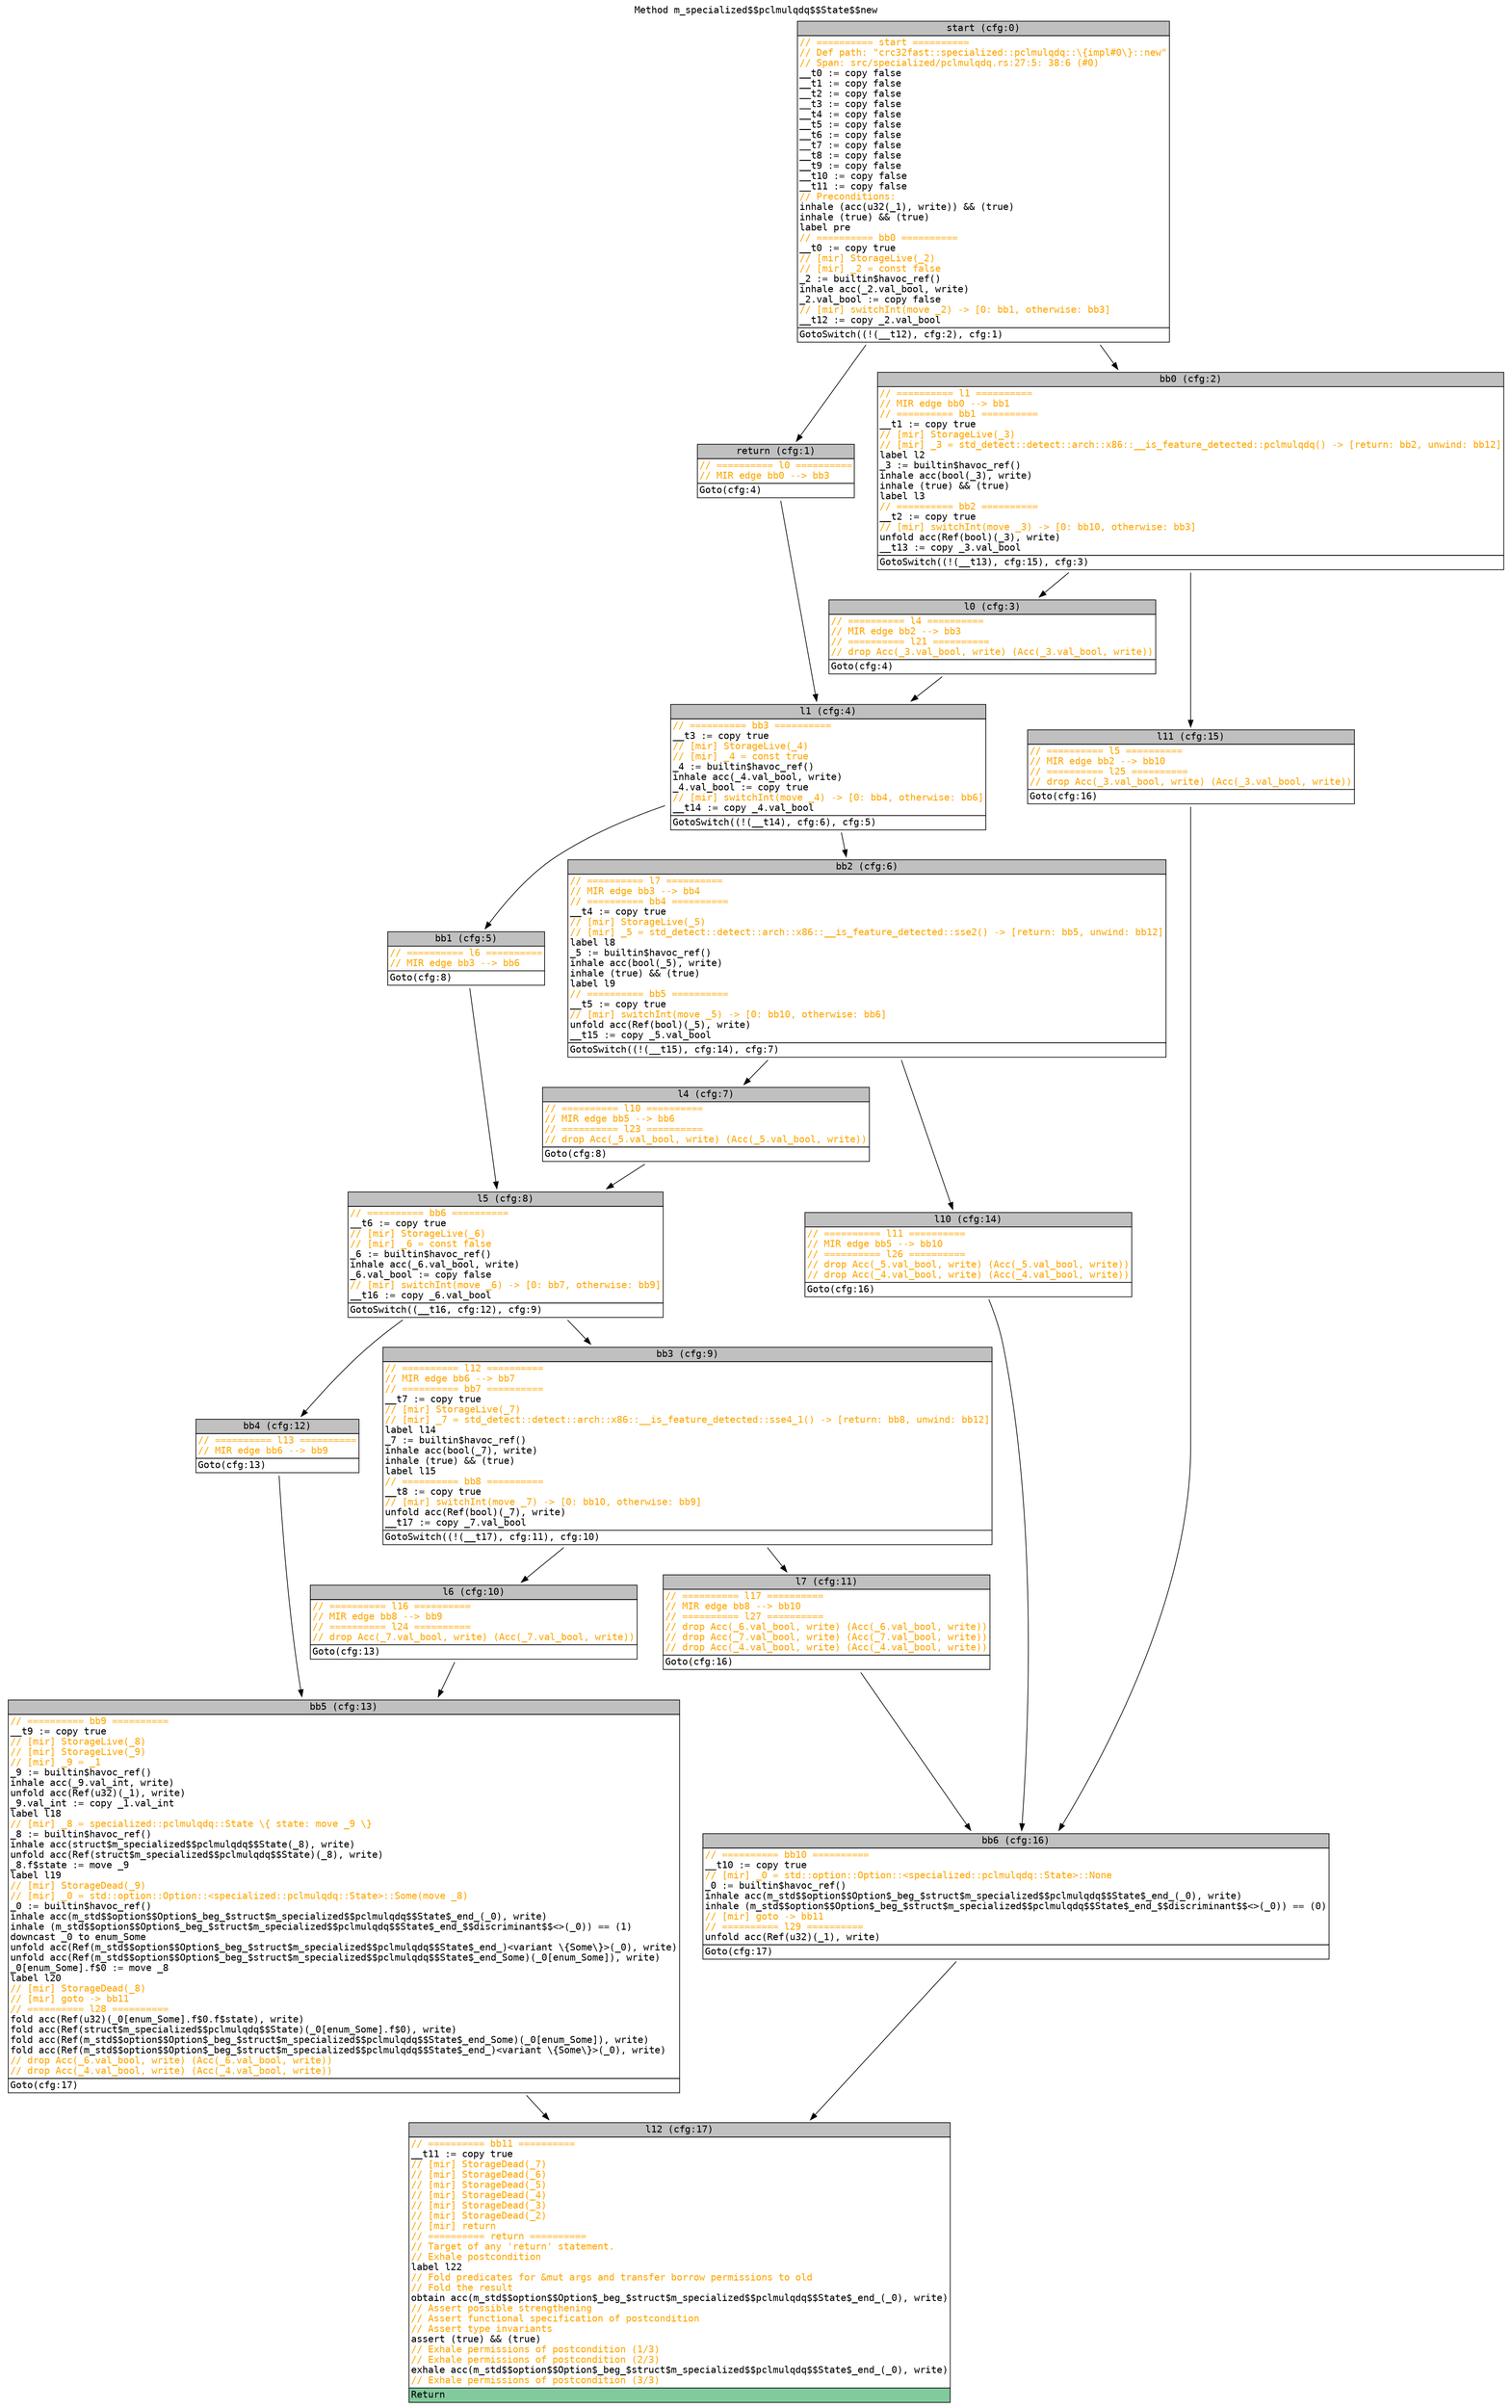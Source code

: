 digraph CFG {
graph [fontname=monospace];
node [fontname=monospace];
edge [fontname=monospace];
labelloc="t";
label="Method m_specialized$$pclmulqdq$$State$$new";
"block_start" [shape=none,label=<<table border="0" cellborder="1" cellspacing="0"><tr><td bgcolor="gray" align="center">start (cfg:0)</td></tr><tr><td align="left" balign="left"><font color="orange">// ========== start ==========</font><br/><font color="orange">// Def path: "crc32fast::specialized::pclmulqdq::\{impl#0\}::new"</font><br/><font color="orange">// Span: src/specialized/pclmulqdq.rs:27:5: 38:6 (#0)</font><br/>__t0 := copy false<br/>__t1 := copy false<br/>__t2 := copy false<br/>__t3 := copy false<br/>__t4 := copy false<br/>__t5 := copy false<br/>__t6 := copy false<br/>__t7 := copy false<br/>__t8 := copy false<br/>__t9 := copy false<br/>__t10 := copy false<br/>__t11 := copy false<br/><font color="orange">// Preconditions:</font><br/>inhale (acc(u32(_1), write)) &amp;&amp; (true)<br/>inhale (true) &amp;&amp; (true)<br/>label pre<br/><font color="orange">// ========== bb0 ==========</font><br/>__t0 := copy true<br/><font color="orange">// [mir] StorageLive(_2)</font><br/><font color="orange">// [mir] _2 = const false</font><br/>_2 := builtin$havoc_ref()<br/>inhale acc(_2.val_bool, write)<br/>_2.val_bool := copy false<br/><font color="orange">// [mir] switchInt(move _2) -&gt; [0: bb1, otherwise: bb3]</font><br/>__t12 := copy _2.val_bool</td></tr><tr><td align="left">GotoSwitch((!(__t12), cfg:2), cfg:1)<br/></td></tr></table>>];
"block_return" [shape=none,label=<<table border="0" cellborder="1" cellspacing="0"><tr><td bgcolor="gray" align="center">return (cfg:1)</td></tr><tr><td align="left" balign="left"><font color="orange">// ========== l0 ==========</font><br/><font color="orange">// MIR edge bb0 --&gt; bb3</font></td></tr><tr><td align="left">Goto(cfg:4)<br/></td></tr></table>>];
"block_bb0" [shape=none,label=<<table border="0" cellborder="1" cellspacing="0"><tr><td bgcolor="gray" align="center">bb0 (cfg:2)</td></tr><tr><td align="left" balign="left"><font color="orange">// ========== l1 ==========</font><br/><font color="orange">// MIR edge bb0 --&gt; bb1</font><br/><font color="orange">// ========== bb1 ==========</font><br/>__t1 := copy true<br/><font color="orange">// [mir] StorageLive(_3)</font><br/><font color="orange">// [mir] _3 = std_detect::detect::arch::x86::__is_feature_detected::pclmulqdq() -&gt; [return: bb2, unwind: bb12]</font><br/>label l2<br/>_3 := builtin$havoc_ref()<br/>inhale acc(bool(_3), write)<br/>inhale (true) &amp;&amp; (true)<br/>label l3<br/><font color="orange">// ========== bb2 ==========</font><br/>__t2 := copy true<br/><font color="orange">// [mir] switchInt(move _3) -&gt; [0: bb10, otherwise: bb3]</font><br/>unfold acc(Ref(bool)(_3), write)<br/>__t13 := copy _3.val_bool</td></tr><tr><td align="left">GotoSwitch((!(__t13), cfg:15), cfg:3)<br/></td></tr></table>>];
"block_l0" [shape=none,label=<<table border="0" cellborder="1" cellspacing="0"><tr><td bgcolor="gray" align="center">l0 (cfg:3)</td></tr><tr><td align="left" balign="left"><font color="orange">// ========== l4 ==========</font><br/><font color="orange">// MIR edge bb2 --&gt; bb3</font><br/><font color="orange">// ========== l21 ==========</font><br/><font color="orange">// drop Acc(_3.val_bool, write) (Acc(_3.val_bool, write))</font></td></tr><tr><td align="left">Goto(cfg:4)<br/></td></tr></table>>];
"block_l1" [shape=none,label=<<table border="0" cellborder="1" cellspacing="0"><tr><td bgcolor="gray" align="center">l1 (cfg:4)</td></tr><tr><td align="left" balign="left"><font color="orange">// ========== bb3 ==========</font><br/>__t3 := copy true<br/><font color="orange">// [mir] StorageLive(_4)</font><br/><font color="orange">// [mir] _4 = const true</font><br/>_4 := builtin$havoc_ref()<br/>inhale acc(_4.val_bool, write)<br/>_4.val_bool := copy true<br/><font color="orange">// [mir] switchInt(move _4) -&gt; [0: bb4, otherwise: bb6]</font><br/>__t14 := copy _4.val_bool</td></tr><tr><td align="left">GotoSwitch((!(__t14), cfg:6), cfg:5)<br/></td></tr></table>>];
"block_bb1" [shape=none,label=<<table border="0" cellborder="1" cellspacing="0"><tr><td bgcolor="gray" align="center">bb1 (cfg:5)</td></tr><tr><td align="left" balign="left"><font color="orange">// ========== l6 ==========</font><br/><font color="orange">// MIR edge bb3 --&gt; bb6</font></td></tr><tr><td align="left">Goto(cfg:8)<br/></td></tr></table>>];
"block_bb2" [shape=none,label=<<table border="0" cellborder="1" cellspacing="0"><tr><td bgcolor="gray" align="center">bb2 (cfg:6)</td></tr><tr><td align="left" balign="left"><font color="orange">// ========== l7 ==========</font><br/><font color="orange">// MIR edge bb3 --&gt; bb4</font><br/><font color="orange">// ========== bb4 ==========</font><br/>__t4 := copy true<br/><font color="orange">// [mir] StorageLive(_5)</font><br/><font color="orange">// [mir] _5 = std_detect::detect::arch::x86::__is_feature_detected::sse2() -&gt; [return: bb5, unwind: bb12]</font><br/>label l8<br/>_5 := builtin$havoc_ref()<br/>inhale acc(bool(_5), write)<br/>inhale (true) &amp;&amp; (true)<br/>label l9<br/><font color="orange">// ========== bb5 ==========</font><br/>__t5 := copy true<br/><font color="orange">// [mir] switchInt(move _5) -&gt; [0: bb10, otherwise: bb6]</font><br/>unfold acc(Ref(bool)(_5), write)<br/>__t15 := copy _5.val_bool</td></tr><tr><td align="left">GotoSwitch((!(__t15), cfg:14), cfg:7)<br/></td></tr></table>>];
"block_l4" [shape=none,label=<<table border="0" cellborder="1" cellspacing="0"><tr><td bgcolor="gray" align="center">l4 (cfg:7)</td></tr><tr><td align="left" balign="left"><font color="orange">// ========== l10 ==========</font><br/><font color="orange">// MIR edge bb5 --&gt; bb6</font><br/><font color="orange">// ========== l23 ==========</font><br/><font color="orange">// drop Acc(_5.val_bool, write) (Acc(_5.val_bool, write))</font></td></tr><tr><td align="left">Goto(cfg:8)<br/></td></tr></table>>];
"block_l5" [shape=none,label=<<table border="0" cellborder="1" cellspacing="0"><tr><td bgcolor="gray" align="center">l5 (cfg:8)</td></tr><tr><td align="left" balign="left"><font color="orange">// ========== bb6 ==========</font><br/>__t6 := copy true<br/><font color="orange">// [mir] StorageLive(_6)</font><br/><font color="orange">// [mir] _6 = const false</font><br/>_6 := builtin$havoc_ref()<br/>inhale acc(_6.val_bool, write)<br/>_6.val_bool := copy false<br/><font color="orange">// [mir] switchInt(move _6) -&gt; [0: bb7, otherwise: bb9]</font><br/>__t16 := copy _6.val_bool</td></tr><tr><td align="left">GotoSwitch((__t16, cfg:12), cfg:9)<br/></td></tr></table>>];
"block_bb3" [shape=none,label=<<table border="0" cellborder="1" cellspacing="0"><tr><td bgcolor="gray" align="center">bb3 (cfg:9)</td></tr><tr><td align="left" balign="left"><font color="orange">// ========== l12 ==========</font><br/><font color="orange">// MIR edge bb6 --&gt; bb7</font><br/><font color="orange">// ========== bb7 ==========</font><br/>__t7 := copy true<br/><font color="orange">// [mir] StorageLive(_7)</font><br/><font color="orange">// [mir] _7 = std_detect::detect::arch::x86::__is_feature_detected::sse4_1() -&gt; [return: bb8, unwind: bb12]</font><br/>label l14<br/>_7 := builtin$havoc_ref()<br/>inhale acc(bool(_7), write)<br/>inhale (true) &amp;&amp; (true)<br/>label l15<br/><font color="orange">// ========== bb8 ==========</font><br/>__t8 := copy true<br/><font color="orange">// [mir] switchInt(move _7) -&gt; [0: bb10, otherwise: bb9]</font><br/>unfold acc(Ref(bool)(_7), write)<br/>__t17 := copy _7.val_bool</td></tr><tr><td align="left">GotoSwitch((!(__t17), cfg:11), cfg:10)<br/></td></tr></table>>];
"block_l6" [shape=none,label=<<table border="0" cellborder="1" cellspacing="0"><tr><td bgcolor="gray" align="center">l6 (cfg:10)</td></tr><tr><td align="left" balign="left"><font color="orange">// ========== l16 ==========</font><br/><font color="orange">// MIR edge bb8 --&gt; bb9</font><br/><font color="orange">// ========== l24 ==========</font><br/><font color="orange">// drop Acc(_7.val_bool, write) (Acc(_7.val_bool, write))</font></td></tr><tr><td align="left">Goto(cfg:13)<br/></td></tr></table>>];
"block_l7" [shape=none,label=<<table border="0" cellborder="1" cellspacing="0"><tr><td bgcolor="gray" align="center">l7 (cfg:11)</td></tr><tr><td align="left" balign="left"><font color="orange">// ========== l17 ==========</font><br/><font color="orange">// MIR edge bb8 --&gt; bb10</font><br/><font color="orange">// ========== l27 ==========</font><br/><font color="orange">// drop Acc(_6.val_bool, write) (Acc(_6.val_bool, write))</font><br/><font color="orange">// drop Acc(_7.val_bool, write) (Acc(_7.val_bool, write))</font><br/><font color="orange">// drop Acc(_4.val_bool, write) (Acc(_4.val_bool, write))</font></td></tr><tr><td align="left">Goto(cfg:16)<br/></td></tr></table>>];
"block_bb4" [shape=none,label=<<table border="0" cellborder="1" cellspacing="0"><tr><td bgcolor="gray" align="center">bb4 (cfg:12)</td></tr><tr><td align="left" balign="left"><font color="orange">// ========== l13 ==========</font><br/><font color="orange">// MIR edge bb6 --&gt; bb9</font></td></tr><tr><td align="left">Goto(cfg:13)<br/></td></tr></table>>];
"block_bb5" [shape=none,label=<<table border="0" cellborder="1" cellspacing="0"><tr><td bgcolor="gray" align="center">bb5 (cfg:13)</td></tr><tr><td align="left" balign="left"><font color="orange">// ========== bb9 ==========</font><br/>__t9 := copy true<br/><font color="orange">// [mir] StorageLive(_8)</font><br/><font color="orange">// [mir] StorageLive(_9)</font><br/><font color="orange">// [mir] _9 = _1</font><br/>_9 := builtin$havoc_ref()<br/>inhale acc(_9.val_int, write)<br/>unfold acc(Ref(u32)(_1), write)<br/>_9.val_int := copy _1.val_int<br/>label l18<br/><font color="orange">// [mir] _8 = specialized::pclmulqdq::State \{ state: move _9 \}</font><br/>_8 := builtin$havoc_ref()<br/>inhale acc(struct$m_specialized$$pclmulqdq$$State(_8), write)<br/>unfold acc(Ref(struct$m_specialized$$pclmulqdq$$State)(_8), write)<br/>_8.f$state := move _9<br/>label l19<br/><font color="orange">// [mir] StorageDead(_9)</font><br/><font color="orange">// [mir] _0 = std::option::Option::&lt;specialized::pclmulqdq::State&gt;::Some(move _8)</font><br/>_0 := builtin$havoc_ref()<br/>inhale acc(m_std$$option$$Option$_beg_$struct$m_specialized$$pclmulqdq$$State$_end_(_0), write)<br/>inhale (m_std$$option$$Option$_beg_$struct$m_specialized$$pclmulqdq$$State$_end_$$discriminant$$&lt;&gt;(_0)) == (1)<br/>downcast _0 to enum_Some<br/>unfold acc(Ref(m_std$$option$$Option$_beg_$struct$m_specialized$$pclmulqdq$$State$_end_)&lt;variant \{Some\}&gt;(_0), write)<br/>unfold acc(Ref(m_std$$option$$Option$_beg_$struct$m_specialized$$pclmulqdq$$State$_end_Some)(_0[enum_Some]), write)<br/>_0[enum_Some].f$0 := move _8<br/>label l20<br/><font color="orange">// [mir] StorageDead(_8)</font><br/><font color="orange">// [mir] goto -&gt; bb11</font><br/><font color="orange">// ========== l28 ==========</font><br/>fold acc(Ref(u32)(_0[enum_Some].f$0.f$state), write)<br/>fold acc(Ref(struct$m_specialized$$pclmulqdq$$State)(_0[enum_Some].f$0), write)<br/>fold acc(Ref(m_std$$option$$Option$_beg_$struct$m_specialized$$pclmulqdq$$State$_end_Some)(_0[enum_Some]), write)<br/>fold acc(Ref(m_std$$option$$Option$_beg_$struct$m_specialized$$pclmulqdq$$State$_end_)&lt;variant \{Some\}&gt;(_0), write)<br/><font color="orange">// drop Acc(_6.val_bool, write) (Acc(_6.val_bool, write))</font><br/><font color="orange">// drop Acc(_4.val_bool, write) (Acc(_4.val_bool, write))</font></td></tr><tr><td align="left">Goto(cfg:17)<br/></td></tr></table>>];
"block_l10" [shape=none,label=<<table border="0" cellborder="1" cellspacing="0"><tr><td bgcolor="gray" align="center">l10 (cfg:14)</td></tr><tr><td align="left" balign="left"><font color="orange">// ========== l11 ==========</font><br/><font color="orange">// MIR edge bb5 --&gt; bb10</font><br/><font color="orange">// ========== l26 ==========</font><br/><font color="orange">// drop Acc(_5.val_bool, write) (Acc(_5.val_bool, write))</font><br/><font color="orange">// drop Acc(_4.val_bool, write) (Acc(_4.val_bool, write))</font></td></tr><tr><td align="left">Goto(cfg:16)<br/></td></tr></table>>];
"block_l11" [shape=none,label=<<table border="0" cellborder="1" cellspacing="0"><tr><td bgcolor="gray" align="center">l11 (cfg:15)</td></tr><tr><td align="left" balign="left"><font color="orange">// ========== l5 ==========</font><br/><font color="orange">// MIR edge bb2 --&gt; bb10</font><br/><font color="orange">// ========== l25 ==========</font><br/><font color="orange">// drop Acc(_3.val_bool, write) (Acc(_3.val_bool, write))</font></td></tr><tr><td align="left">Goto(cfg:16)<br/></td></tr></table>>];
"block_bb6" [shape=none,label=<<table border="0" cellborder="1" cellspacing="0"><tr><td bgcolor="gray" align="center">bb6 (cfg:16)</td></tr><tr><td align="left" balign="left"><font color="orange">// ========== bb10 ==========</font><br/>__t10 := copy true<br/><font color="orange">// [mir] _0 = std::option::Option::&lt;specialized::pclmulqdq::State&gt;::None</font><br/>_0 := builtin$havoc_ref()<br/>inhale acc(m_std$$option$$Option$_beg_$struct$m_specialized$$pclmulqdq$$State$_end_(_0), write)<br/>inhale (m_std$$option$$Option$_beg_$struct$m_specialized$$pclmulqdq$$State$_end_$$discriminant$$&lt;&gt;(_0)) == (0)<br/><font color="orange">// [mir] goto -&gt; bb11</font><br/><font color="orange">// ========== l29 ==========</font><br/>unfold acc(Ref(u32)(_1), write)</td></tr><tr><td align="left">Goto(cfg:17)<br/></td></tr></table>>];
"block_l12" [shape=none,label=<<table border="0" cellborder="1" cellspacing="0"><tr><td bgcolor="gray" align="center">l12 (cfg:17)</td></tr><tr><td align="left" balign="left"><font color="orange">// ========== bb11 ==========</font><br/>__t11 := copy true<br/><font color="orange">// [mir] StorageDead(_7)</font><br/><font color="orange">// [mir] StorageDead(_6)</font><br/><font color="orange">// [mir] StorageDead(_5)</font><br/><font color="orange">// [mir] StorageDead(_4)</font><br/><font color="orange">// [mir] StorageDead(_3)</font><br/><font color="orange">// [mir] StorageDead(_2)</font><br/><font color="orange">// [mir] return</font><br/><font color="orange">// ========== return ==========</font><br/><font color="orange">// Target of any 'return' statement.</font><br/><font color="orange">// Exhale postcondition</font><br/>label l22<br/><font color="orange">// Fold predicates for &amp;mut args and transfer borrow permissions to old</font><br/><font color="orange">// Fold the result</font><br/>obtain acc(m_std$$option$$Option$_beg_$struct$m_specialized$$pclmulqdq$$State$_end_(_0), write)<br/><font color="orange">// Assert possible strengthening</font><br/><font color="orange">// Assert functional specification of postcondition</font><br/><font color="orange">// Assert type invariants</font><br/>assert (true) &amp;&amp; (true)<br/><font color="orange">// Exhale permissions of postcondition (1/3)</font><br/><font color="orange">// Exhale permissions of postcondition (2/3)</font><br/>exhale acc(m_std$$option$$Option$_beg_$struct$m_specialized$$pclmulqdq$$State$_end_(_0), write)<br/><font color="orange">// Exhale permissions of postcondition (3/3)</font></td></tr><tr><td align="left" bgcolor="#82CA9D">Return<br/></td></tr></table>>];
"block_start" -> "block_bb0";
"block_start" -> "block_return";
"block_return" -> "block_l1";
"block_bb0" -> "block_l11";
"block_bb0" -> "block_l0";
"block_l0" -> "block_l1";
"block_l1" -> "block_bb2";
"block_l1" -> "block_bb1";
"block_bb1" -> "block_l5";
"block_bb2" -> "block_l10";
"block_bb2" -> "block_l4";
"block_l4" -> "block_l5";
"block_l5" -> "block_bb4";
"block_l5" -> "block_bb3";
"block_bb3" -> "block_l7";
"block_bb3" -> "block_l6";
"block_l6" -> "block_bb5";
"block_l7" -> "block_bb6";
"block_bb4" -> "block_bb5";
"block_bb5" -> "block_l12";
"block_l10" -> "block_bb6";
"block_l11" -> "block_bb6";
"block_bb6" -> "block_l12";
}

